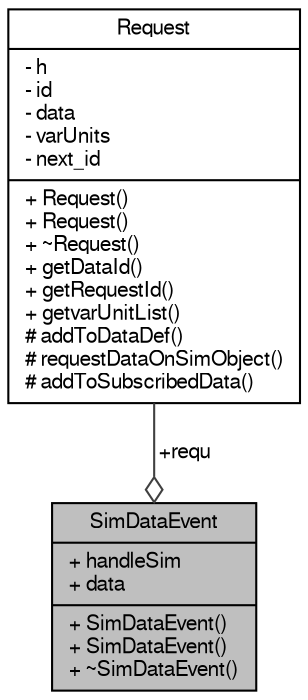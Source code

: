 digraph "SimDataEvent"
{
  bgcolor="transparent";
  edge [fontname="FreeSans",fontsize="10",labelfontname="FreeSans",labelfontsize="10"];
  node [fontname="FreeSans",fontsize="10",shape=record];
  Node1 [label="{SimDataEvent\n|+ handleSim\l+ data\l|+ SimDataEvent()\l+ SimDataEvent()\l+ ~SimDataEvent()\l}",height=0.2,width=0.4,color="black", fillcolor="grey75", style="filled" fontcolor="black"];
  Node2 -> Node1 [color="grey25",fontsize="10",style="solid",label=" +requ" ,arrowhead="odiamond",fontname="FreeSans"];
  Node2 [label="{Request\n|- h\l- id\l- data\l- varUnits\l- next_id\l|+ Request()\l+ Request()\l+ ~Request()\l+ getDataId()\l+ getRequestId()\l+ getvarUnitList()\l# addToDataDef()\l# requestDataOnSimObject()\l# addToSubscribedData()\l}",height=0.2,width=0.4,color="black",URL="$classRequest.html"];
}
